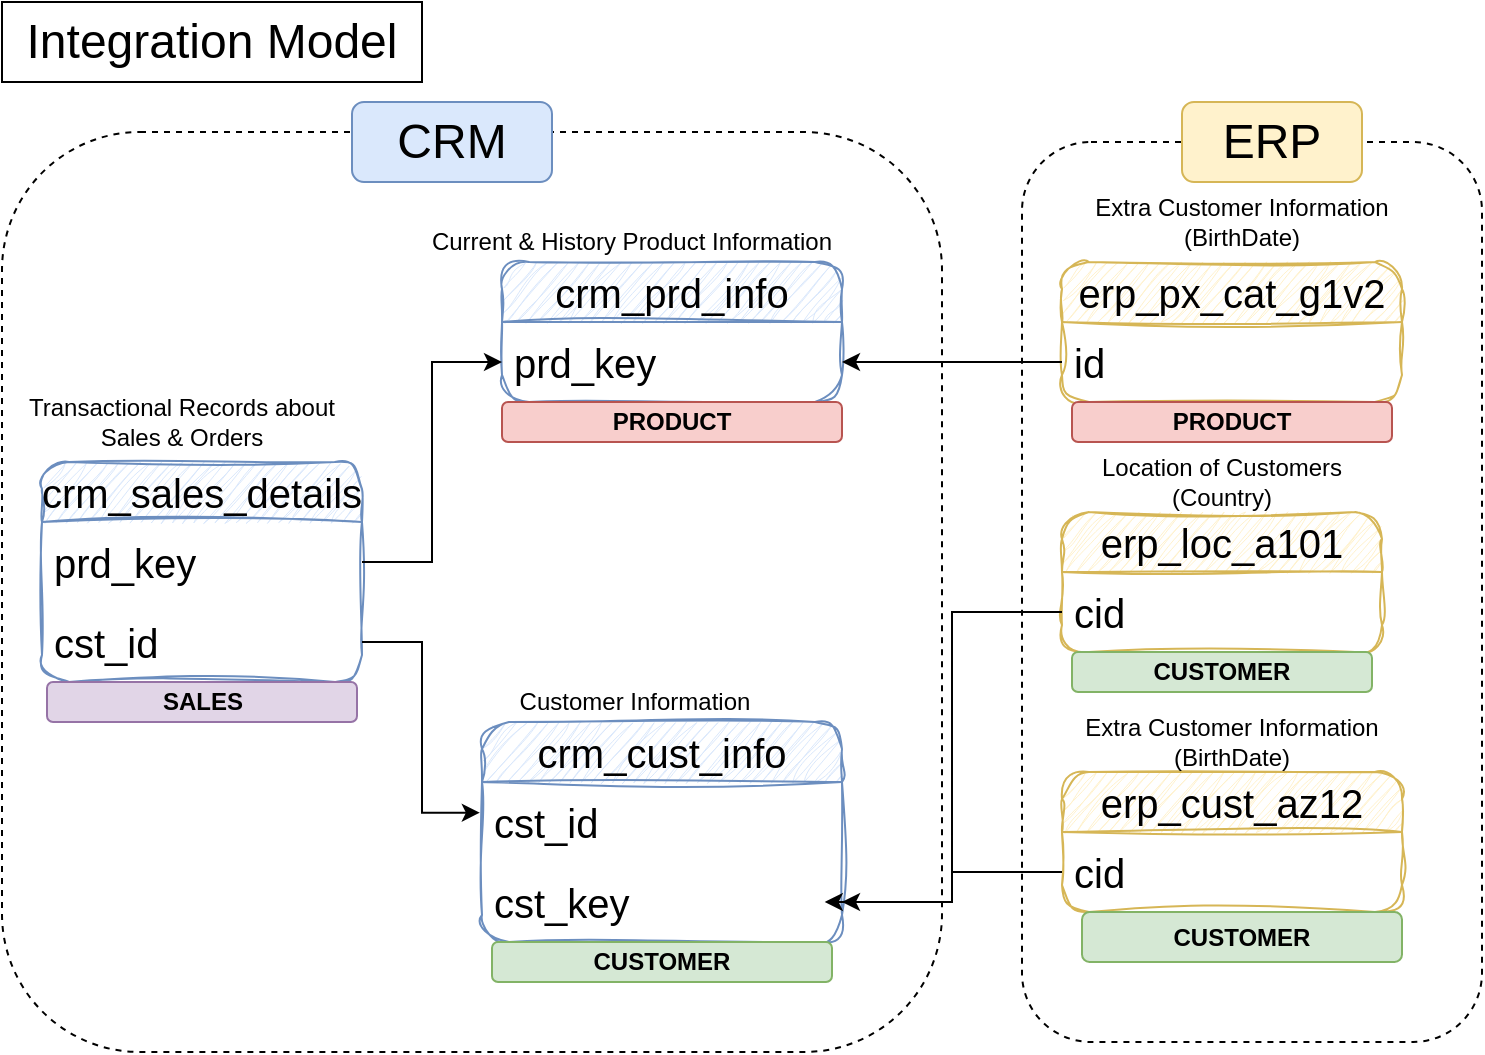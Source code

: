 <mxfile version="26.2.9">
  <diagram name="Page-1" id="V4wS_3exVp9KHt_q2zGJ">
    <mxGraphModel dx="1190" dy="648" grid="1" gridSize="10" guides="1" tooltips="1" connect="1" arrows="1" fold="1" page="1" pageScale="1" pageWidth="827" pageHeight="1169" math="0" shadow="0">
      <root>
        <mxCell id="0" />
        <mxCell id="1" parent="0" />
        <mxCell id="nV4IlibakuIvGD99S6-v-1" value="&lt;font style=&quot;font-size: 24px;&quot;&gt;Integration Model&lt;/font&gt;" style="rounded=0;whiteSpace=wrap;html=1;fillColor=none;strokeColor=default;" vertex="1" parent="1">
          <mxGeometry x="20" y="40" width="210" height="40" as="geometry" />
        </mxCell>
        <mxCell id="nV4IlibakuIvGD99S6-v-2" value="crm_cust_info" style="swimlane;fontStyle=0;childLayout=stackLayout;horizontal=1;startSize=30;horizontalStack=0;resizeParent=1;resizeParentMax=0;resizeLast=0;collapsible=1;marginBottom=0;whiteSpace=wrap;html=1;rounded=1;sketch=1;curveFitting=1;jiggle=2;fillColor=#dae8fc;strokeColor=#6c8ebf;fontSize=20;" vertex="1" parent="1">
          <mxGeometry x="260" y="400" width="180" height="110" as="geometry" />
        </mxCell>
        <mxCell id="nV4IlibakuIvGD99S6-v-3" value="cst_id" style="text;strokeColor=none;fillColor=none;align=left;verticalAlign=middle;spacingLeft=4;spacingRight=4;overflow=hidden;points=[[0,0.5],[1,0.5]];portConstraint=eastwest;rotatable=0;whiteSpace=wrap;html=1;fontSize=20;" vertex="1" parent="nV4IlibakuIvGD99S6-v-2">
          <mxGeometry y="30" width="180" height="40" as="geometry" />
        </mxCell>
        <mxCell id="nV4IlibakuIvGD99S6-v-19" value="cst_key" style="text;strokeColor=none;fillColor=none;align=left;verticalAlign=middle;spacingLeft=4;spacingRight=4;overflow=hidden;points=[[0,0.5],[1,0.5]];portConstraint=eastwest;rotatable=0;whiteSpace=wrap;html=1;fontSize=20;" vertex="1" parent="nV4IlibakuIvGD99S6-v-2">
          <mxGeometry y="70" width="180" height="40" as="geometry" />
        </mxCell>
        <mxCell id="nV4IlibakuIvGD99S6-v-6" value="&lt;font&gt;Customer Information&lt;/font&gt;" style="rounded=0;whiteSpace=wrap;html=1;fillColor=none;strokeColor=none;" vertex="1" parent="1">
          <mxGeometry x="275" y="380" width="123" height="20" as="geometry" />
        </mxCell>
        <mxCell id="nV4IlibakuIvGD99S6-v-7" value="crm_prd_info" style="swimlane;fontStyle=0;childLayout=stackLayout;horizontal=1;startSize=30;horizontalStack=0;resizeParent=1;resizeParentMax=0;resizeLast=0;collapsible=1;marginBottom=0;whiteSpace=wrap;html=1;rounded=1;sketch=1;curveFitting=1;jiggle=2;fillColor=#dae8fc;strokeColor=#6c8ebf;fontSize=20;" vertex="1" parent="1">
          <mxGeometry x="270" y="170" width="170" height="70" as="geometry" />
        </mxCell>
        <mxCell id="nV4IlibakuIvGD99S6-v-8" value="prd_key" style="text;strokeColor=none;fillColor=none;align=left;verticalAlign=middle;spacingLeft=4;spacingRight=4;overflow=hidden;points=[[0,0.5],[1,0.5]];portConstraint=eastwest;rotatable=0;whiteSpace=wrap;html=1;fontSize=20;" vertex="1" parent="nV4IlibakuIvGD99S6-v-7">
          <mxGeometry y="30" width="170" height="40" as="geometry" />
        </mxCell>
        <mxCell id="nV4IlibakuIvGD99S6-v-9" value="&lt;font&gt;Current &amp;amp; History Product Information&lt;/font&gt;" style="rounded=0;whiteSpace=wrap;html=1;fillColor=none;strokeColor=none;" vertex="1" parent="1">
          <mxGeometry x="230" y="150" width="210" height="20" as="geometry" />
        </mxCell>
        <mxCell id="nV4IlibakuIvGD99S6-v-10" value="crm_sales_details" style="swimlane;fontStyle=0;childLayout=stackLayout;horizontal=1;startSize=30;horizontalStack=0;resizeParent=1;resizeParentMax=0;resizeLast=0;collapsible=1;marginBottom=0;whiteSpace=wrap;html=1;rounded=1;sketch=1;curveFitting=1;jiggle=2;fillColor=#dae8fc;strokeColor=#6c8ebf;fontSize=20;" vertex="1" parent="1">
          <mxGeometry x="40" y="270" width="160" height="110" as="geometry" />
        </mxCell>
        <mxCell id="nV4IlibakuIvGD99S6-v-11" value="prd_key" style="text;strokeColor=none;fillColor=none;align=left;verticalAlign=middle;spacingLeft=4;spacingRight=4;overflow=hidden;points=[[0,0.5],[1,0.5]];portConstraint=eastwest;rotatable=0;whiteSpace=wrap;html=1;fontSize=20;" vertex="1" parent="nV4IlibakuIvGD99S6-v-10">
          <mxGeometry y="30" width="160" height="40" as="geometry" />
        </mxCell>
        <mxCell id="nV4IlibakuIvGD99S6-v-13" value="cst_id" style="text;strokeColor=none;fillColor=none;align=left;verticalAlign=middle;spacingLeft=4;spacingRight=4;overflow=hidden;points=[[0,0.5],[1,0.5]];portConstraint=eastwest;rotatable=0;whiteSpace=wrap;html=1;fontSize=20;" vertex="1" parent="nV4IlibakuIvGD99S6-v-10">
          <mxGeometry y="70" width="160" height="40" as="geometry" />
        </mxCell>
        <mxCell id="nV4IlibakuIvGD99S6-v-12" value="&lt;font&gt;Transactional Records about Sales &amp;amp; Orders&lt;/font&gt;" style="rounded=0;whiteSpace=wrap;html=1;fillColor=none;strokeColor=none;" vertex="1" parent="1">
          <mxGeometry x="30" y="240" width="160" height="20" as="geometry" />
        </mxCell>
        <mxCell id="nV4IlibakuIvGD99S6-v-14" style="edgeStyle=orthogonalEdgeStyle;rounded=0;orthogonalLoop=1;jettySize=auto;html=1;entryX=-0.006;entryY=0.384;entryDx=0;entryDy=0;entryPerimeter=0;" edge="1" parent="1" source="nV4IlibakuIvGD99S6-v-13" target="nV4IlibakuIvGD99S6-v-3">
          <mxGeometry relative="1" as="geometry" />
        </mxCell>
        <mxCell id="nV4IlibakuIvGD99S6-v-15" style="edgeStyle=orthogonalEdgeStyle;rounded=0;orthogonalLoop=1;jettySize=auto;html=1;entryX=0;entryY=0.5;entryDx=0;entryDy=0;" edge="1" parent="1" source="nV4IlibakuIvGD99S6-v-11" target="nV4IlibakuIvGD99S6-v-8">
          <mxGeometry relative="1" as="geometry" />
        </mxCell>
        <mxCell id="nV4IlibakuIvGD99S6-v-16" value="erp_loc_a101" style="swimlane;fontStyle=0;childLayout=stackLayout;horizontal=1;startSize=30;horizontalStack=0;resizeParent=1;resizeParentMax=0;resizeLast=0;collapsible=1;marginBottom=0;whiteSpace=wrap;html=1;rounded=1;sketch=1;curveFitting=1;jiggle=2;fillColor=#fff2cc;strokeColor=#d6b656;fontSize=20;" vertex="1" parent="1">
          <mxGeometry x="550" y="295" width="160" height="70" as="geometry" />
        </mxCell>
        <mxCell id="nV4IlibakuIvGD99S6-v-17" value="cid" style="text;strokeColor=none;fillColor=none;align=left;verticalAlign=middle;spacingLeft=4;spacingRight=4;overflow=hidden;points=[[0,0.5],[1,0.5]];portConstraint=eastwest;rotatable=0;whiteSpace=wrap;html=1;fontSize=20;" vertex="1" parent="nV4IlibakuIvGD99S6-v-16">
          <mxGeometry y="30" width="160" height="40" as="geometry" />
        </mxCell>
        <mxCell id="nV4IlibakuIvGD99S6-v-18" value="&lt;font&gt;Location of Customers (Country)&lt;/font&gt;" style="rounded=0;whiteSpace=wrap;html=1;fillColor=none;strokeColor=none;" vertex="1" parent="1">
          <mxGeometry x="550" y="270" width="160" height="20" as="geometry" />
        </mxCell>
        <mxCell id="nV4IlibakuIvGD99S6-v-20" value="erp_cust_az12" style="swimlane;fontStyle=0;childLayout=stackLayout;horizontal=1;startSize=30;horizontalStack=0;resizeParent=1;resizeParentMax=0;resizeLast=0;collapsible=1;marginBottom=0;whiteSpace=wrap;html=1;rounded=1;sketch=1;curveFitting=1;jiggle=2;fillColor=#fff2cc;strokeColor=#d6b656;fontSize=20;" vertex="1" parent="1">
          <mxGeometry x="550" y="425" width="170" height="70" as="geometry" />
        </mxCell>
        <mxCell id="nV4IlibakuIvGD99S6-v-21" value="cid" style="text;strokeColor=none;fillColor=none;align=left;verticalAlign=middle;spacingLeft=4;spacingRight=4;overflow=hidden;points=[[0,0.5],[1,0.5]];portConstraint=eastwest;rotatable=0;whiteSpace=wrap;html=1;fontSize=20;" vertex="1" parent="nV4IlibakuIvGD99S6-v-20">
          <mxGeometry y="30" width="170" height="40" as="geometry" />
        </mxCell>
        <mxCell id="nV4IlibakuIvGD99S6-v-22" value="&lt;font&gt;Extra Customer Information (BirthDate)&lt;/font&gt;" style="rounded=0;whiteSpace=wrap;html=1;fillColor=none;strokeColor=none;" vertex="1" parent="1">
          <mxGeometry x="550" y="400" width="170" height="20" as="geometry" />
        </mxCell>
        <mxCell id="nV4IlibakuIvGD99S6-v-23" value="erp_px_cat_g1v2" style="swimlane;fontStyle=0;childLayout=stackLayout;horizontal=1;startSize=30;horizontalStack=0;resizeParent=1;resizeParentMax=0;resizeLast=0;collapsible=1;marginBottom=0;whiteSpace=wrap;html=1;rounded=1;sketch=1;curveFitting=1;jiggle=2;fillColor=#fff2cc;strokeColor=#d6b656;fontSize=20;" vertex="1" parent="1">
          <mxGeometry x="550" y="170" width="170" height="70" as="geometry" />
        </mxCell>
        <mxCell id="nV4IlibakuIvGD99S6-v-24" value="id" style="text;strokeColor=none;fillColor=none;align=left;verticalAlign=middle;spacingLeft=4;spacingRight=4;overflow=hidden;points=[[0,0.5],[1,0.5]];portConstraint=eastwest;rotatable=0;whiteSpace=wrap;html=1;fontSize=20;" vertex="1" parent="nV4IlibakuIvGD99S6-v-23">
          <mxGeometry y="30" width="170" height="40" as="geometry" />
        </mxCell>
        <mxCell id="nV4IlibakuIvGD99S6-v-25" value="&lt;font&gt;Extra Customer Information (BirthDate)&lt;/font&gt;" style="rounded=0;whiteSpace=wrap;html=1;fillColor=none;strokeColor=none;" vertex="1" parent="1">
          <mxGeometry x="550" y="140" width="180" height="20" as="geometry" />
        </mxCell>
        <mxCell id="nV4IlibakuIvGD99S6-v-28" style="edgeStyle=orthogonalEdgeStyle;rounded=0;orthogonalLoop=1;jettySize=auto;html=1;" edge="1" parent="1" source="nV4IlibakuIvGD99S6-v-21" target="nV4IlibakuIvGD99S6-v-19">
          <mxGeometry relative="1" as="geometry" />
        </mxCell>
        <mxCell id="nV4IlibakuIvGD99S6-v-31" value="" style="rounded=1;whiteSpace=wrap;html=1;fillColor=none;dashed=1;" vertex="1" parent="1">
          <mxGeometry x="20" y="105" width="470" height="460" as="geometry" />
        </mxCell>
        <mxCell id="nV4IlibakuIvGD99S6-v-29" style="edgeStyle=orthogonalEdgeStyle;rounded=0;orthogonalLoop=1;jettySize=auto;html=1;entryX=0.952;entryY=0.5;entryDx=0;entryDy=0;entryPerimeter=0;" edge="1" parent="1" source="nV4IlibakuIvGD99S6-v-17" target="nV4IlibakuIvGD99S6-v-19">
          <mxGeometry relative="1" as="geometry" />
        </mxCell>
        <mxCell id="nV4IlibakuIvGD99S6-v-30" style="edgeStyle=orthogonalEdgeStyle;rounded=0;orthogonalLoop=1;jettySize=auto;html=1;" edge="1" parent="1" source="nV4IlibakuIvGD99S6-v-24" target="nV4IlibakuIvGD99S6-v-8">
          <mxGeometry relative="1" as="geometry" />
        </mxCell>
        <mxCell id="nV4IlibakuIvGD99S6-v-33" value="" style="rounded=1;whiteSpace=wrap;html=1;dashed=1;fillColor=none;" vertex="1" parent="1">
          <mxGeometry x="530" y="110" width="230" height="450" as="geometry" />
        </mxCell>
        <mxCell id="nV4IlibakuIvGD99S6-v-34" value="&lt;font style=&quot;font-size: 24px;&quot;&gt;CRM&lt;/font&gt;" style="rounded=1;whiteSpace=wrap;html=1;fillColor=#dae8fc;strokeColor=#6c8ebf;" vertex="1" parent="1">
          <mxGeometry x="195" y="90" width="100" height="40" as="geometry" />
        </mxCell>
        <mxCell id="nV4IlibakuIvGD99S6-v-35" value="&lt;font style=&quot;font-size: 24px;&quot;&gt;ERP&lt;/font&gt;" style="rounded=1;whiteSpace=wrap;html=1;fillColor=#fff2cc;strokeColor=#d6b656;" vertex="1" parent="1">
          <mxGeometry x="610" y="90" width="90" height="40" as="geometry" />
        </mxCell>
        <mxCell id="nV4IlibakuIvGD99S6-v-36" value="&lt;b&gt;PRODUCT&lt;/b&gt;" style="rounded=1;whiteSpace=wrap;html=1;fillColor=#f8cecc;strokeColor=#b85450;" vertex="1" parent="1">
          <mxGeometry x="270" y="240" width="170" height="20" as="geometry" />
        </mxCell>
        <mxCell id="nV4IlibakuIvGD99S6-v-37" value="&lt;b&gt;PRODUCT&lt;/b&gt;" style="rounded=1;whiteSpace=wrap;html=1;fillColor=#f8cecc;strokeColor=#b85450;" vertex="1" parent="1">
          <mxGeometry x="555" y="240" width="160" height="20" as="geometry" />
        </mxCell>
        <mxCell id="nV4IlibakuIvGD99S6-v-38" value="&lt;b&gt;CUSTOMER&lt;/b&gt;" style="rounded=1;whiteSpace=wrap;html=1;fillColor=#d5e8d4;strokeColor=#82b366;" vertex="1" parent="1">
          <mxGeometry x="555" y="365" width="150" height="20" as="geometry" />
        </mxCell>
        <mxCell id="nV4IlibakuIvGD99S6-v-39" value="&lt;b&gt;CUSTOMER&lt;/b&gt;" style="rounded=1;whiteSpace=wrap;html=1;fillColor=#d5e8d4;strokeColor=#82b366;" vertex="1" parent="1">
          <mxGeometry x="265" y="510" width="170" height="20" as="geometry" />
        </mxCell>
        <mxCell id="nV4IlibakuIvGD99S6-v-40" value="&lt;b&gt;CUSTOMER&lt;/b&gt;" style="rounded=1;whiteSpace=wrap;html=1;fillColor=#d5e8d4;strokeColor=#82b366;" vertex="1" parent="1">
          <mxGeometry x="560" y="495" width="160" height="25" as="geometry" />
        </mxCell>
        <mxCell id="nV4IlibakuIvGD99S6-v-41" value="&lt;b&gt;SALES&lt;/b&gt;" style="rounded=1;whiteSpace=wrap;html=1;fillColor=#e1d5e7;strokeColor=#9673a6;" vertex="1" parent="1">
          <mxGeometry x="42.5" y="380" width="155" height="20" as="geometry" />
        </mxCell>
      </root>
    </mxGraphModel>
  </diagram>
</mxfile>
